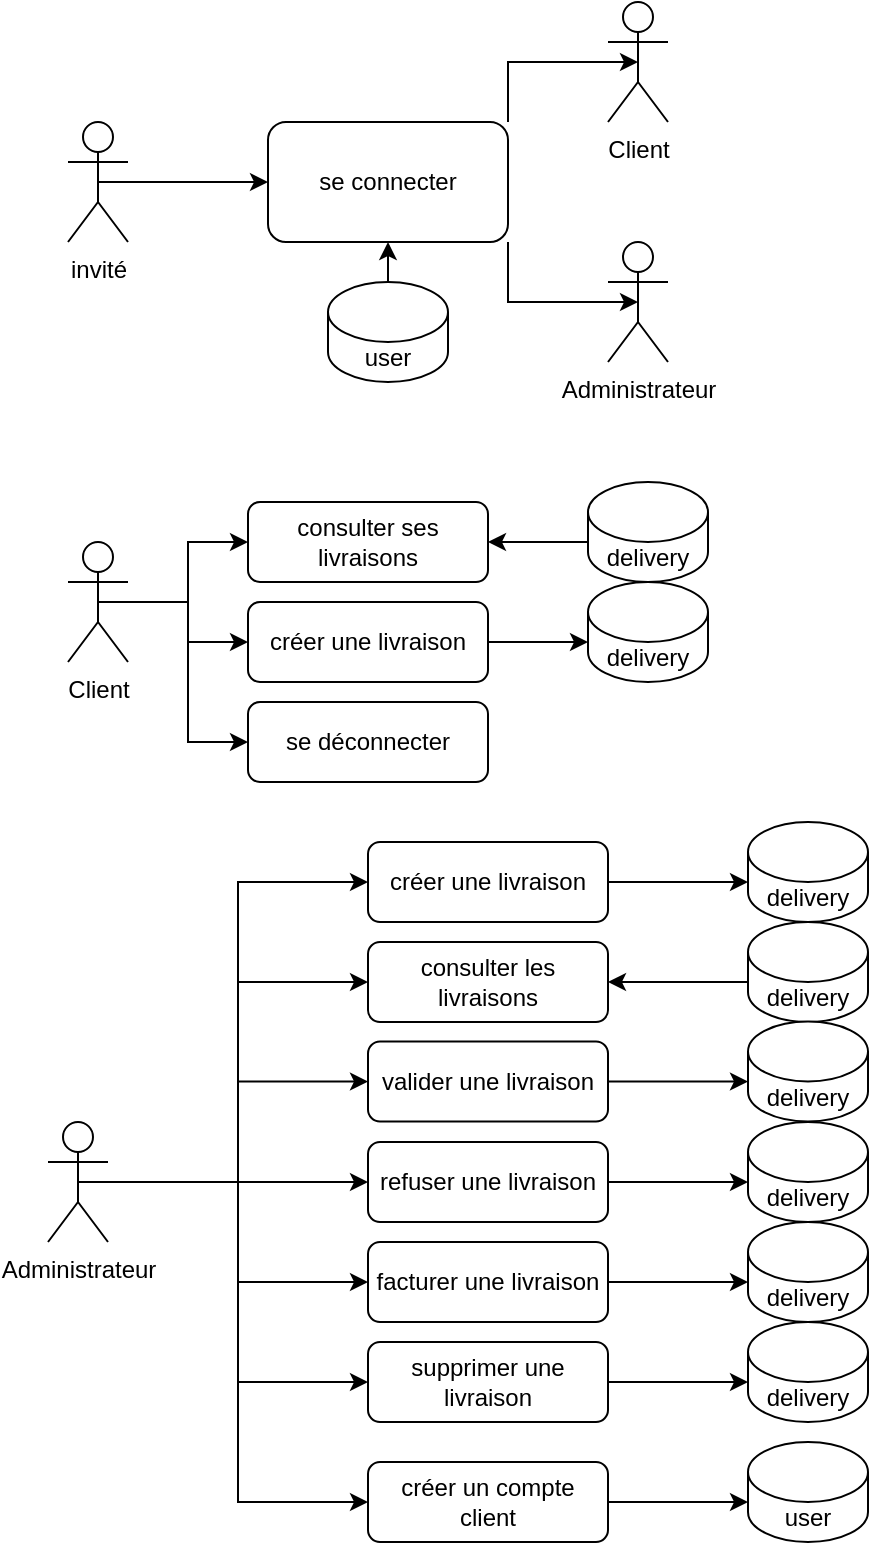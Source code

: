 <mxfile version="26.1.0">
  <diagram name="Page-1" id="hLv7Ui3e73l8ZV9Nw2j4">
    <mxGraphModel dx="2074" dy="746" grid="1" gridSize="10" guides="1" tooltips="1" connect="1" arrows="1" fold="1" page="1" pageScale="1" pageWidth="827" pageHeight="1169" math="0" shadow="0">
      <root>
        <mxCell id="0" />
        <mxCell id="1" parent="0" />
        <mxCell id="o0A_SUXev8K_o_RNt76h-11" style="edgeStyle=orthogonalEdgeStyle;rounded=0;orthogonalLoop=1;jettySize=auto;html=1;exitX=0.5;exitY=0.5;exitDx=0;exitDy=0;exitPerimeter=0;entryX=0;entryY=0.5;entryDx=0;entryDy=0;" parent="1" source="o0A_SUXev8K_o_RNt76h-7" target="o0A_SUXev8K_o_RNt76h-8" edge="1">
          <mxGeometry relative="1" as="geometry" />
        </mxCell>
        <mxCell id="o0A_SUXev8K_o_RNt76h-7" value="&lt;div&gt;invité&lt;/div&gt;" style="shape=umlActor;verticalLabelPosition=bottom;verticalAlign=top;html=1;outlineConnect=0;" parent="1" vertex="1">
          <mxGeometry x="50" y="90" width="30" height="60" as="geometry" />
        </mxCell>
        <mxCell id="o0A_SUXev8K_o_RNt76h-8" value="se connecter" style="rounded=1;whiteSpace=wrap;html=1;" parent="1" vertex="1">
          <mxGeometry x="150" y="90" width="120" height="60" as="geometry" />
        </mxCell>
        <mxCell id="o0A_SUXev8K_o_RNt76h-9" value="&lt;div&gt;user&lt;/div&gt;" style="shape=cylinder3;whiteSpace=wrap;html=1;boundedLbl=1;backgroundOutline=1;size=15;" parent="1" vertex="1">
          <mxGeometry x="180" y="170" width="60" height="50" as="geometry" />
        </mxCell>
        <mxCell id="o0A_SUXev8K_o_RNt76h-16" style="edgeStyle=orthogonalEdgeStyle;rounded=0;orthogonalLoop=1;jettySize=auto;html=1;exitX=0.5;exitY=0.5;exitDx=0;exitDy=0;exitPerimeter=0;entryX=1;entryY=0;entryDx=0;entryDy=0;startArrow=classic;startFill=1;endArrow=none;" parent="1" source="o0A_SUXev8K_o_RNt76h-12" target="o0A_SUXev8K_o_RNt76h-8" edge="1">
          <mxGeometry relative="1" as="geometry" />
        </mxCell>
        <mxCell id="o0A_SUXev8K_o_RNt76h-12" value="&lt;div&gt;Client&lt;/div&gt;&lt;div&gt;&lt;br&gt;&lt;/div&gt;" style="shape=umlActor;verticalLabelPosition=bottom;verticalAlign=top;html=1;outlineConnect=0;" parent="1" vertex="1">
          <mxGeometry x="320" y="30" width="30" height="60" as="geometry" />
        </mxCell>
        <mxCell id="o0A_SUXev8K_o_RNt76h-17" style="edgeStyle=orthogonalEdgeStyle;rounded=0;orthogonalLoop=1;jettySize=auto;html=1;exitX=0.5;exitY=0.5;exitDx=0;exitDy=0;exitPerimeter=0;entryX=1;entryY=1;entryDx=0;entryDy=0;endArrow=none;startFill=1;startArrow=classic;" parent="1" source="o0A_SUXev8K_o_RNt76h-13" target="o0A_SUXev8K_o_RNt76h-8" edge="1">
          <mxGeometry relative="1" as="geometry" />
        </mxCell>
        <mxCell id="o0A_SUXev8K_o_RNt76h-13" value="Administrateur" style="shape=umlActor;verticalLabelPosition=bottom;verticalAlign=top;html=1;outlineConnect=0;" parent="1" vertex="1">
          <mxGeometry x="320" y="150" width="30" height="60" as="geometry" />
        </mxCell>
        <mxCell id="RFO8cHExIBGuSbT3-6SD-1" style="edgeStyle=orthogonalEdgeStyle;rounded=0;orthogonalLoop=1;jettySize=auto;html=1;exitX=0.5;exitY=0.5;exitDx=0;exitDy=0;exitPerimeter=0;entryX=0;entryY=0.5;entryDx=0;entryDy=0;" edge="1" parent="1" source="RFO8cHExIBGuSbT3-6SD-2" target="RFO8cHExIBGuSbT3-6SD-3">
          <mxGeometry relative="1" as="geometry" />
        </mxCell>
        <mxCell id="RFO8cHExIBGuSbT3-6SD-2" value="&lt;div&gt;Administrateur&lt;/div&gt;&lt;div&gt;&lt;br&gt;&lt;/div&gt;" style="shape=umlActor;verticalLabelPosition=bottom;verticalAlign=top;html=1;outlineConnect=0;" vertex="1" parent="1">
          <mxGeometry x="40" y="590" width="30" height="60" as="geometry" />
        </mxCell>
        <mxCell id="RFO8cHExIBGuSbT3-6SD-3" value="consulter les livraisons" style="rounded=1;whiteSpace=wrap;html=1;" vertex="1" parent="1">
          <mxGeometry x="200" y="500" width="120" height="40" as="geometry" />
        </mxCell>
        <mxCell id="RFO8cHExIBGuSbT3-6SD-5" value="&lt;div&gt;delivery&lt;/div&gt;" style="shape=cylinder3;whiteSpace=wrap;html=1;boundedLbl=1;backgroundOutline=1;size=15;" vertex="1" parent="1">
          <mxGeometry x="390" y="490" width="60" height="50" as="geometry" />
        </mxCell>
        <mxCell id="RFO8cHExIBGuSbT3-6SD-11" style="edgeStyle=orthogonalEdgeStyle;rounded=0;orthogonalLoop=1;jettySize=auto;html=1;exitX=0.5;exitY=0.5;exitDx=0;exitDy=0;exitPerimeter=0;entryX=0;entryY=0.5;entryDx=0;entryDy=0;" edge="1" parent="1" target="RFO8cHExIBGuSbT3-6SD-12" source="RFO8cHExIBGuSbT3-6SD-2">
          <mxGeometry relative="1" as="geometry">
            <mxPoint x="45" y="649.75" as="sourcePoint" />
          </mxGeometry>
        </mxCell>
        <mxCell id="RFO8cHExIBGuSbT3-6SD-12" value="valider une livraison" style="rounded=1;whiteSpace=wrap;html=1;" vertex="1" parent="1">
          <mxGeometry x="200" y="549.75" width="120" height="40" as="geometry" />
        </mxCell>
        <mxCell id="RFO8cHExIBGuSbT3-6SD-13" style="edgeStyle=orthogonalEdgeStyle;rounded=0;orthogonalLoop=1;jettySize=auto;html=1;exitX=0.5;exitY=0.5;exitDx=0;exitDy=0;exitPerimeter=0;entryX=0;entryY=0.5;entryDx=0;entryDy=0;" edge="1" parent="1" target="RFO8cHExIBGuSbT3-6SD-14" source="RFO8cHExIBGuSbT3-6SD-2">
          <mxGeometry relative="1" as="geometry">
            <mxPoint x="65" y="620" as="sourcePoint" />
          </mxGeometry>
        </mxCell>
        <mxCell id="RFO8cHExIBGuSbT3-6SD-14" value="refuser une livraison" style="rounded=1;whiteSpace=wrap;html=1;" vertex="1" parent="1">
          <mxGeometry x="200" y="600" width="120" height="40" as="geometry" />
        </mxCell>
        <mxCell id="RFO8cHExIBGuSbT3-6SD-15" style="edgeStyle=orthogonalEdgeStyle;rounded=0;orthogonalLoop=1;jettySize=auto;html=1;exitX=0.5;exitY=0.5;exitDx=0;exitDy=0;exitPerimeter=0;entryX=0;entryY=0.5;entryDx=0;entryDy=0;" edge="1" parent="1" target="RFO8cHExIBGuSbT3-6SD-16" source="RFO8cHExIBGuSbT3-6SD-2">
          <mxGeometry relative="1" as="geometry">
            <mxPoint x="45" y="750" as="sourcePoint" />
          </mxGeometry>
        </mxCell>
        <mxCell id="RFO8cHExIBGuSbT3-6SD-16" value="facturer une livraison" style="rounded=1;whiteSpace=wrap;html=1;" vertex="1" parent="1">
          <mxGeometry x="200" y="650" width="120" height="40" as="geometry" />
        </mxCell>
        <mxCell id="RFO8cHExIBGuSbT3-6SD-17" style="edgeStyle=orthogonalEdgeStyle;rounded=0;orthogonalLoop=1;jettySize=auto;html=1;exitX=0.5;exitY=0.5;exitDx=0;exitDy=0;exitPerimeter=0;entryX=0;entryY=0.5;entryDx=0;entryDy=0;" edge="1" parent="1" target="RFO8cHExIBGuSbT3-6SD-18" source="RFO8cHExIBGuSbT3-6SD-2">
          <mxGeometry relative="1" as="geometry">
            <mxPoint x="45" y="800" as="sourcePoint" />
          </mxGeometry>
        </mxCell>
        <mxCell id="RFO8cHExIBGuSbT3-6SD-18" value="supprimer une livraison" style="rounded=1;whiteSpace=wrap;html=1;" vertex="1" parent="1">
          <mxGeometry x="200" y="700" width="120" height="40" as="geometry" />
        </mxCell>
        <mxCell id="RFO8cHExIBGuSbT3-6SD-21" style="edgeStyle=orthogonalEdgeStyle;rounded=0;orthogonalLoop=1;jettySize=auto;html=1;exitX=1;exitY=0.5;exitDx=0;exitDy=0;entryX=0;entryY=0;entryDx=0;entryDy=30;entryPerimeter=0;startArrow=classic;startFill=1;endArrow=none;" edge="1" parent="1" source="RFO8cHExIBGuSbT3-6SD-3" target="RFO8cHExIBGuSbT3-6SD-5">
          <mxGeometry relative="1" as="geometry">
            <mxPoint x="450" y="520" as="sourcePoint" />
          </mxGeometry>
        </mxCell>
        <mxCell id="RFO8cHExIBGuSbT3-6SD-27" value="" style="edgeStyle=orthogonalEdgeStyle;rounded=0;orthogonalLoop=1;jettySize=auto;html=1;exitX=0.5;exitY=1;exitDx=0;exitDy=0;entryX=0.5;entryY=0;entryDx=0;entryDy=0;entryPerimeter=0;startArrow=classic;startFill=1;endArrow=none;" edge="1" parent="1" source="o0A_SUXev8K_o_RNt76h-8" target="o0A_SUXev8K_o_RNt76h-9">
          <mxGeometry relative="1" as="geometry">
            <mxPoint x="210" y="190" as="sourcePoint" />
            <mxPoint x="210" y="170" as="targetPoint" />
          </mxGeometry>
        </mxCell>
        <mxCell id="RFO8cHExIBGuSbT3-6SD-33" style="edgeStyle=orthogonalEdgeStyle;rounded=0;orthogonalLoop=1;jettySize=auto;html=1;exitX=0.5;exitY=0.5;exitDx=0;exitDy=0;exitPerimeter=0;entryX=0;entryY=0.5;entryDx=0;entryDy=0;" edge="1" parent="1" target="RFO8cHExIBGuSbT3-6SD-34" source="RFO8cHExIBGuSbT3-6SD-2">
          <mxGeometry relative="1" as="geometry">
            <mxPoint x="45" y="660" as="sourcePoint" />
          </mxGeometry>
        </mxCell>
        <mxCell id="RFO8cHExIBGuSbT3-6SD-34" value="&lt;div&gt;créer un compte client&lt;/div&gt;" style="rounded=1;whiteSpace=wrap;html=1;" vertex="1" parent="1">
          <mxGeometry x="200" y="760" width="120" height="40" as="geometry" />
        </mxCell>
        <mxCell id="RFO8cHExIBGuSbT3-6SD-36" value="&lt;div&gt;delivery&lt;/div&gt;" style="shape=cylinder3;whiteSpace=wrap;html=1;boundedLbl=1;backgroundOutline=1;size=15;" vertex="1" parent="1">
          <mxGeometry x="390" y="539.75" width="60" height="50" as="geometry" />
        </mxCell>
        <mxCell id="RFO8cHExIBGuSbT3-6SD-37" style="edgeStyle=orthogonalEdgeStyle;rounded=0;orthogonalLoop=1;jettySize=auto;html=1;exitX=1;exitY=0.5;exitDx=0;exitDy=0;entryX=0;entryY=0;entryDx=0;entryDy=30;entryPerimeter=0;startArrow=none;startFill=0;endArrow=classic;endFill=1;" edge="1" parent="1" target="RFO8cHExIBGuSbT3-6SD-36" source="RFO8cHExIBGuSbT3-6SD-12">
          <mxGeometry relative="1" as="geometry">
            <mxPoint x="330" y="530" as="sourcePoint" />
          </mxGeometry>
        </mxCell>
        <mxCell id="RFO8cHExIBGuSbT3-6SD-38" value="&lt;div&gt;delivery&lt;/div&gt;" style="shape=cylinder3;whiteSpace=wrap;html=1;boundedLbl=1;backgroundOutline=1;size=15;" vertex="1" parent="1">
          <mxGeometry x="390" y="590" width="60" height="50" as="geometry" />
        </mxCell>
        <mxCell id="RFO8cHExIBGuSbT3-6SD-39" style="edgeStyle=orthogonalEdgeStyle;rounded=0;orthogonalLoop=1;jettySize=auto;html=1;exitX=1;exitY=0.5;exitDx=0;exitDy=0;entryX=0;entryY=0;entryDx=0;entryDy=30;entryPerimeter=0;startArrow=none;startFill=0;endArrow=classic;endFill=1;" edge="1" parent="1" target="RFO8cHExIBGuSbT3-6SD-38" source="RFO8cHExIBGuSbT3-6SD-14">
          <mxGeometry relative="1" as="geometry">
            <mxPoint x="330" y="580" as="sourcePoint" />
          </mxGeometry>
        </mxCell>
        <mxCell id="RFO8cHExIBGuSbT3-6SD-41" value="&lt;div&gt;delivery&lt;/div&gt;" style="shape=cylinder3;whiteSpace=wrap;html=1;boundedLbl=1;backgroundOutline=1;size=15;" vertex="1" parent="1">
          <mxGeometry x="390" y="640" width="60" height="50" as="geometry" />
        </mxCell>
        <mxCell id="RFO8cHExIBGuSbT3-6SD-42" style="edgeStyle=orthogonalEdgeStyle;rounded=0;orthogonalLoop=1;jettySize=auto;html=1;entryX=0;entryY=0;entryDx=0;entryDy=30;entryPerimeter=0;startArrow=none;startFill=0;endArrow=classic;endFill=1;exitX=1;exitY=0.5;exitDx=0;exitDy=0;" edge="1" parent="1" target="RFO8cHExIBGuSbT3-6SD-41" source="RFO8cHExIBGuSbT3-6SD-16">
          <mxGeometry relative="1" as="geometry">
            <mxPoint x="340" y="640" as="sourcePoint" />
          </mxGeometry>
        </mxCell>
        <mxCell id="RFO8cHExIBGuSbT3-6SD-43" value="&lt;div&gt;delivery&lt;/div&gt;" style="shape=cylinder3;whiteSpace=wrap;html=1;boundedLbl=1;backgroundOutline=1;size=15;" vertex="1" parent="1">
          <mxGeometry x="390" y="690" width="60" height="50" as="geometry" />
        </mxCell>
        <mxCell id="RFO8cHExIBGuSbT3-6SD-44" style="edgeStyle=orthogonalEdgeStyle;rounded=0;orthogonalLoop=1;jettySize=auto;html=1;entryX=0;entryY=0;entryDx=0;entryDy=30;entryPerimeter=0;startArrow=none;startFill=0;endArrow=classic;endFill=1;exitX=1;exitY=0.5;exitDx=0;exitDy=0;" edge="1" parent="1" target="RFO8cHExIBGuSbT3-6SD-43" source="RFO8cHExIBGuSbT3-6SD-18">
          <mxGeometry relative="1" as="geometry">
            <mxPoint x="340" y="700" as="sourcePoint" />
          </mxGeometry>
        </mxCell>
        <mxCell id="RFO8cHExIBGuSbT3-6SD-45" value="user" style="shape=cylinder3;whiteSpace=wrap;html=1;boundedLbl=1;backgroundOutline=1;size=15;" vertex="1" parent="1">
          <mxGeometry x="390" y="750" width="60" height="50" as="geometry" />
        </mxCell>
        <mxCell id="RFO8cHExIBGuSbT3-6SD-46" style="edgeStyle=orthogonalEdgeStyle;rounded=0;orthogonalLoop=1;jettySize=auto;html=1;entryX=0;entryY=0;entryDx=0;entryDy=30;entryPerimeter=0;startArrow=none;startFill=0;endArrow=classic;endFill=1;exitX=1;exitY=0.5;exitDx=0;exitDy=0;" edge="1" parent="1" target="RFO8cHExIBGuSbT3-6SD-45" source="RFO8cHExIBGuSbT3-6SD-34">
          <mxGeometry relative="1" as="geometry">
            <mxPoint x="340" y="750" as="sourcePoint" />
          </mxGeometry>
        </mxCell>
        <mxCell id="RFO8cHExIBGuSbT3-6SD-47" style="edgeStyle=orthogonalEdgeStyle;rounded=0;orthogonalLoop=1;jettySize=auto;html=1;exitX=0.5;exitY=0.5;exitDx=0;exitDy=0;exitPerimeter=0;entryX=0;entryY=0.5;entryDx=0;entryDy=0;" edge="1" parent="1" source="RFO8cHExIBGuSbT3-6SD-48" target="RFO8cHExIBGuSbT3-6SD-49">
          <mxGeometry relative="1" as="geometry" />
        </mxCell>
        <mxCell id="RFO8cHExIBGuSbT3-6SD-48" value="&lt;div&gt;Client&lt;/div&gt;" style="shape=umlActor;verticalLabelPosition=bottom;verticalAlign=top;html=1;outlineConnect=0;" vertex="1" parent="1">
          <mxGeometry x="50" y="300" width="30" height="60" as="geometry" />
        </mxCell>
        <mxCell id="RFO8cHExIBGuSbT3-6SD-49" value="consulter ses livraisons" style="rounded=1;whiteSpace=wrap;html=1;" vertex="1" parent="1">
          <mxGeometry x="140" y="280" width="120" height="40" as="geometry" />
        </mxCell>
        <mxCell id="RFO8cHExIBGuSbT3-6SD-50" value="&lt;div&gt;delivery&lt;/div&gt;" style="shape=cylinder3;whiteSpace=wrap;html=1;boundedLbl=1;backgroundOutline=1;size=15;" vertex="1" parent="1">
          <mxGeometry x="310" y="270" width="60" height="50" as="geometry" />
        </mxCell>
        <mxCell id="RFO8cHExIBGuSbT3-6SD-51" style="edgeStyle=orthogonalEdgeStyle;rounded=0;orthogonalLoop=1;jettySize=auto;html=1;exitX=1;exitY=0.5;exitDx=0;exitDy=0;entryX=0;entryY=0;entryDx=0;entryDy=30;entryPerimeter=0;startArrow=classic;startFill=1;endArrow=none;" edge="1" parent="1" source="RFO8cHExIBGuSbT3-6SD-49" target="RFO8cHExIBGuSbT3-6SD-50">
          <mxGeometry relative="1" as="geometry">
            <mxPoint x="470" y="290" as="sourcePoint" />
          </mxGeometry>
        </mxCell>
        <mxCell id="RFO8cHExIBGuSbT3-6SD-52" style="edgeStyle=orthogonalEdgeStyle;rounded=0;orthogonalLoop=1;jettySize=auto;html=1;exitX=0.5;exitY=0.5;exitDx=0;exitDy=0;exitPerimeter=0;entryX=0;entryY=0.5;entryDx=0;entryDy=0;" edge="1" parent="1" target="RFO8cHExIBGuSbT3-6SD-53" source="RFO8cHExIBGuSbT3-6SD-48">
          <mxGeometry relative="1" as="geometry">
            <mxPoint x="74" y="350" as="sourcePoint" />
          </mxGeometry>
        </mxCell>
        <mxCell id="RFO8cHExIBGuSbT3-6SD-53" value="&lt;div&gt;se déconnecter&lt;/div&gt;" style="rounded=1;whiteSpace=wrap;html=1;" vertex="1" parent="1">
          <mxGeometry x="140" y="380" width="120" height="40" as="geometry" />
        </mxCell>
        <mxCell id="RFO8cHExIBGuSbT3-6SD-56" style="edgeStyle=orthogonalEdgeStyle;rounded=0;orthogonalLoop=1;jettySize=auto;html=1;exitX=0.5;exitY=0.5;exitDx=0;exitDy=0;exitPerimeter=0;entryX=0;entryY=0.5;entryDx=0;entryDy=0;" edge="1" parent="1" target="RFO8cHExIBGuSbT3-6SD-57" source="RFO8cHExIBGuSbT3-6SD-48">
          <mxGeometry relative="1" as="geometry">
            <mxPoint x="65" y="380" as="sourcePoint" />
          </mxGeometry>
        </mxCell>
        <mxCell id="RFO8cHExIBGuSbT3-6SD-57" value="créer une livraison" style="rounded=1;whiteSpace=wrap;html=1;" vertex="1" parent="1">
          <mxGeometry x="140" y="330" width="120" height="40" as="geometry" />
        </mxCell>
        <mxCell id="RFO8cHExIBGuSbT3-6SD-58" value="&lt;div&gt;delivery&lt;/div&gt;" style="shape=cylinder3;whiteSpace=wrap;html=1;boundedLbl=1;backgroundOutline=1;size=15;" vertex="1" parent="1">
          <mxGeometry x="310" y="320" width="60" height="50" as="geometry" />
        </mxCell>
        <mxCell id="RFO8cHExIBGuSbT3-6SD-59" style="edgeStyle=orthogonalEdgeStyle;rounded=0;orthogonalLoop=1;jettySize=auto;html=1;exitX=1;exitY=0.5;exitDx=0;exitDy=0;entryX=0;entryY=0;entryDx=0;entryDy=30;entryPerimeter=0;startArrow=none;startFill=0;endArrow=classic;endFill=1;" edge="1" parent="1" source="RFO8cHExIBGuSbT3-6SD-57" target="RFO8cHExIBGuSbT3-6SD-58">
          <mxGeometry relative="1" as="geometry">
            <mxPoint x="470" y="340" as="sourcePoint" />
          </mxGeometry>
        </mxCell>
        <mxCell id="RFO8cHExIBGuSbT3-6SD-63" style="edgeStyle=orthogonalEdgeStyle;rounded=0;orthogonalLoop=1;jettySize=auto;html=1;exitX=0.5;exitY=0.5;exitDx=0;exitDy=0;exitPerimeter=0;entryX=0;entryY=0.5;entryDx=0;entryDy=0;" edge="1" parent="1" target="RFO8cHExIBGuSbT3-6SD-64" source="RFO8cHExIBGuSbT3-6SD-2">
          <mxGeometry relative="1" as="geometry">
            <mxPoint x="145" y="450" as="sourcePoint" />
          </mxGeometry>
        </mxCell>
        <mxCell id="RFO8cHExIBGuSbT3-6SD-64" value="créer une livraison" style="rounded=1;whiteSpace=wrap;html=1;" vertex="1" parent="1">
          <mxGeometry x="200" y="450" width="120" height="40" as="geometry" />
        </mxCell>
        <mxCell id="RFO8cHExIBGuSbT3-6SD-65" value="&lt;div&gt;delivery&lt;/div&gt;" style="shape=cylinder3;whiteSpace=wrap;html=1;boundedLbl=1;backgroundOutline=1;size=15;" vertex="1" parent="1">
          <mxGeometry x="390" y="440" width="60" height="50" as="geometry" />
        </mxCell>
        <mxCell id="RFO8cHExIBGuSbT3-6SD-66" style="edgeStyle=orthogonalEdgeStyle;rounded=0;orthogonalLoop=1;jettySize=auto;html=1;exitX=1;exitY=0.5;exitDx=0;exitDy=0;entryX=0;entryY=0;entryDx=0;entryDy=30;entryPerimeter=0;startArrow=none;startFill=0;endArrow=classic;endFill=1;" edge="1" parent="1" source="RFO8cHExIBGuSbT3-6SD-64" target="RFO8cHExIBGuSbT3-6SD-65">
          <mxGeometry relative="1" as="geometry">
            <mxPoint x="550" y="460" as="sourcePoint" />
          </mxGeometry>
        </mxCell>
      </root>
    </mxGraphModel>
  </diagram>
</mxfile>
